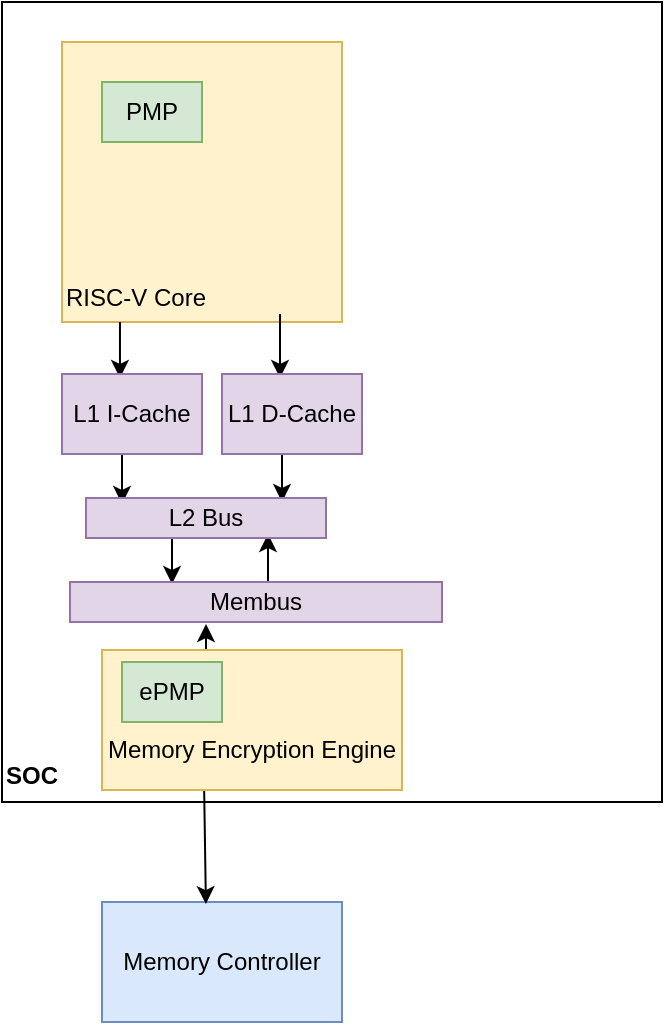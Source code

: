 <mxfile version="25.0.2">
  <diagram name="Page-1" id="iDR1hkrYxR4Sc6TcyPtc">
    <mxGraphModel dx="1114" dy="1027" grid="1" gridSize="10" guides="1" tooltips="1" connect="1" arrows="1" fold="1" page="1" pageScale="1" pageWidth="850" pageHeight="1100" math="0" shadow="0">
      <root>
        <mxCell id="0" />
        <mxCell id="1" parent="0" />
        <mxCell id="zv22zY_G3JI36Ph6f1oR-3" value="&lt;div&gt;&lt;b&gt;&lt;br&gt;&lt;/b&gt;&lt;/div&gt;&lt;b&gt;&lt;div&gt;&lt;b&gt;&lt;br&gt;&lt;/b&gt;&lt;/div&gt;&lt;div&gt;&lt;b&gt;&lt;br&gt;&lt;/b&gt;&lt;/div&gt;&lt;div&gt;&lt;b&gt;&lt;br&gt;&lt;/b&gt;&lt;/div&gt;&lt;div&gt;&lt;b&gt;&lt;br&gt;&lt;/b&gt;&lt;/div&gt;&lt;div&gt;&lt;b&gt;&lt;br&gt;&lt;/b&gt;&lt;/div&gt;&lt;div&gt;&lt;b&gt;&lt;br&gt;&lt;/b&gt;&lt;/div&gt;&lt;div&gt;&lt;b&gt;&lt;br&gt;&lt;/b&gt;&lt;/div&gt;&lt;div&gt;&lt;b&gt;&lt;br&gt;&lt;/b&gt;&lt;/div&gt;&lt;div&gt;&lt;b&gt;&lt;br&gt;&lt;/b&gt;&lt;/div&gt;&lt;div&gt;&lt;b&gt;&lt;br&gt;&lt;/b&gt;&lt;/div&gt;&lt;div&gt;&lt;b&gt;&lt;br&gt;&lt;/b&gt;&lt;/div&gt;&lt;div&gt;&lt;b&gt;&lt;br&gt;&lt;/b&gt;&lt;/div&gt;&lt;div&gt;&lt;b&gt;&lt;br&gt;&lt;/b&gt;&lt;/div&gt;&lt;div&gt;&lt;b&gt;&lt;br&gt;&lt;/b&gt;&lt;/div&gt;&lt;div&gt;&lt;b&gt;&lt;br&gt;&lt;/b&gt;&lt;/div&gt;&lt;div&gt;&lt;b&gt;&lt;br&gt;&lt;/b&gt;&lt;/div&gt;&lt;div&gt;&lt;b&gt;&lt;br&gt;&lt;/b&gt;&lt;/div&gt;&lt;div&gt;&lt;b&gt;&lt;br&gt;&lt;/b&gt;&lt;/div&gt;&lt;div&gt;&lt;b&gt;&lt;br&gt;&lt;/b&gt;&lt;/div&gt;&lt;div&gt;&lt;b&gt;&lt;br&gt;&lt;/b&gt;&lt;/div&gt;&lt;div&gt;&lt;b&gt;&lt;br&gt;&lt;/b&gt;&lt;/div&gt;&lt;div&gt;&lt;b&gt;&lt;br&gt;&lt;/b&gt;&lt;/div&gt;&lt;div&gt;&lt;b&gt;&lt;br&gt;&lt;/b&gt;&lt;/div&gt;&lt;div&gt;&lt;b&gt;&lt;br&gt;&lt;/b&gt;&lt;/div&gt;&lt;div&gt;&lt;b&gt;&lt;br&gt;&lt;/b&gt;&lt;/div&gt;SOC&lt;/b&gt;" style="rounded=0;whiteSpace=wrap;html=1;align=left;" parent="1" vertex="1">
          <mxGeometry x="160" y="160" width="330" height="400" as="geometry" />
        </mxCell>
        <mxCell id="zv22zY_G3JI36Ph6f1oR-1" value="&lt;div&gt;&lt;br&gt;&lt;/div&gt;&lt;div&gt;&lt;br&gt;&lt;/div&gt;&lt;div&gt;&lt;br&gt;&lt;/div&gt;&lt;div&gt;&lt;br&gt;&lt;/div&gt;&lt;div&gt;&lt;br&gt;&lt;/div&gt;&lt;div&gt;&lt;br&gt;&lt;/div&gt;&lt;div&gt;&lt;br&gt;&lt;/div&gt;&lt;div&gt;&lt;br&gt;&lt;/div&gt;RISC-V Core" style="whiteSpace=wrap;html=1;aspect=fixed;fillColor=#fff2cc;strokeColor=#d6b656;align=left;" parent="1" vertex="1">
          <mxGeometry x="190" y="180" width="140" height="140" as="geometry" />
        </mxCell>
        <mxCell id="zv22zY_G3JI36Ph6f1oR-2" value="PMP" style="rounded=0;whiteSpace=wrap;html=1;fillColor=#d5e8d4;strokeColor=#82b366;" parent="1" vertex="1">
          <mxGeometry x="210" y="200" width="50" height="30" as="geometry" />
        </mxCell>
        <mxCell id="zv22zY_G3JI36Ph6f1oR-11" value="" style="endArrow=classic;html=1;rounded=0;entryX=0.414;entryY=0.05;entryDx=0;entryDy=0;entryPerimeter=0;exitX=0.207;exitY=1;exitDx=0;exitDy=0;exitPerimeter=0;" parent="1" edge="1">
          <mxGeometry width="50" height="50" relative="1" as="geometry">
            <mxPoint x="300" y="378" as="sourcePoint" />
            <mxPoint x="300" y="410" as="targetPoint" />
          </mxGeometry>
        </mxCell>
        <mxCell id="zv22zY_G3JI36Ph6f1oR-9" value="" style="endArrow=classic;html=1;rounded=0;entryX=0.414;entryY=0.05;entryDx=0;entryDy=0;entryPerimeter=0;exitX=0.207;exitY=1;exitDx=0;exitDy=0;exitPerimeter=0;" parent="1" source="zv22zY_G3JI36Ph6f1oR-1" target="zv22zY_G3JI36Ph6f1oR-4" edge="1">
          <mxGeometry width="50" height="50" relative="1" as="geometry">
            <mxPoint x="214.286" y="320" as="sourcePoint" />
            <mxPoint x="210" y="260" as="targetPoint" />
          </mxGeometry>
        </mxCell>
        <mxCell id="zv22zY_G3JI36Ph6f1oR-10" value="" style="endArrow=classic;html=1;rounded=0;entryX=0.414;entryY=0.05;entryDx=0;entryDy=0;entryPerimeter=0;exitX=0.207;exitY=1;exitDx=0;exitDy=0;exitPerimeter=0;" parent="1" edge="1">
          <mxGeometry width="50" height="50" relative="1" as="geometry">
            <mxPoint x="299" y="316" as="sourcePoint" />
            <mxPoint x="299" y="348" as="targetPoint" />
          </mxGeometry>
        </mxCell>
        <mxCell id="zv22zY_G3JI36Ph6f1oR-5" value="L1 D-Cache" style="rounded=0;whiteSpace=wrap;html=1;fillColor=#e1d5e7;strokeColor=#9673a6;" parent="1" vertex="1">
          <mxGeometry x="270" y="346" width="70" height="40" as="geometry" />
        </mxCell>
        <mxCell id="zv22zY_G3JI36Ph6f1oR-12" value="" style="endArrow=classic;html=1;rounded=0;entryX=0.414;entryY=0.05;entryDx=0;entryDy=0;entryPerimeter=0;exitX=0.207;exitY=1;exitDx=0;exitDy=0;exitPerimeter=0;" parent="1" edge="1">
          <mxGeometry width="50" height="50" relative="1" as="geometry">
            <mxPoint x="220" y="379" as="sourcePoint" />
            <mxPoint x="220" y="411" as="targetPoint" />
          </mxGeometry>
        </mxCell>
        <mxCell id="zv22zY_G3JI36Ph6f1oR-4" value="L1 I-Cache" style="rounded=0;whiteSpace=wrap;html=1;fillColor=#e1d5e7;strokeColor=#9673a6;" parent="1" vertex="1">
          <mxGeometry x="190" y="346" width="70" height="40" as="geometry" />
        </mxCell>
        <mxCell id="zv22zY_G3JI36Ph6f1oR-13" value="" style="endArrow=classic;html=1;rounded=0;entryX=0.414;entryY=0.05;entryDx=0;entryDy=0;entryPerimeter=0;exitX=0.207;exitY=1;exitDx=0;exitDy=0;exitPerimeter=0;" parent="1" edge="1">
          <mxGeometry width="50" height="50" relative="1" as="geometry">
            <mxPoint x="245" y="419" as="sourcePoint" />
            <mxPoint x="245" y="451" as="targetPoint" />
          </mxGeometry>
        </mxCell>
        <mxCell id="zv22zY_G3JI36Ph6f1oR-14" value="" style="endArrow=classic;html=1;rounded=0;entryX=0.414;entryY=0.05;entryDx=0;entryDy=0;entryPerimeter=0;exitX=0.207;exitY=1;exitDx=0;exitDy=0;exitPerimeter=0;" parent="1" edge="1">
          <mxGeometry width="50" height="50" relative="1" as="geometry">
            <mxPoint x="293" y="458" as="sourcePoint" />
            <mxPoint x="293" y="426" as="targetPoint" />
          </mxGeometry>
        </mxCell>
        <mxCell id="zv22zY_G3JI36Ph6f1oR-7" value="Membus" style="rounded=0;whiteSpace=wrap;html=1;fillColor=#e1d5e7;strokeColor=#9673a6;" parent="1" vertex="1">
          <mxGeometry x="194" y="450" width="186" height="20" as="geometry" />
        </mxCell>
        <mxCell id="zv22zY_G3JI36Ph6f1oR-6" value="L2 Bus" style="rounded=0;whiteSpace=wrap;html=1;fillColor=#e1d5e7;strokeColor=#9673a6;" parent="1" vertex="1">
          <mxGeometry x="202" y="408" width="120" height="20" as="geometry" />
        </mxCell>
        <mxCell id="zv22zY_G3JI36Ph6f1oR-17" value="" style="endArrow=classic;html=1;rounded=0;entryX=0.414;entryY=0.05;entryDx=0;entryDy=0;entryPerimeter=0;exitX=0.207;exitY=1;exitDx=0;exitDy=0;exitPerimeter=0;" parent="1" edge="1">
          <mxGeometry width="50" height="50" relative="1" as="geometry">
            <mxPoint x="262" y="503" as="sourcePoint" />
            <mxPoint x="262" y="471" as="targetPoint" />
          </mxGeometry>
        </mxCell>
        <mxCell id="zv22zY_G3JI36Ph6f1oR-19" value="Memory Controller" style="rounded=0;whiteSpace=wrap;html=1;fillColor=#dae8fc;strokeColor=#6c8ebf;" parent="1" vertex="1">
          <mxGeometry x="210" y="610" width="120" height="60" as="geometry" />
        </mxCell>
        <mxCell id="zv22zY_G3JI36Ph6f1oR-20" value="" style="endArrow=classic;html=1;rounded=0;exitX=0.207;exitY=1;exitDx=0;exitDy=0;exitPerimeter=0;entryX=0.433;entryY=0.017;entryDx=0;entryDy=0;entryPerimeter=0;" parent="1" target="zv22zY_G3JI36Ph6f1oR-19" edge="1">
          <mxGeometry width="50" height="50" relative="1" as="geometry">
            <mxPoint x="261" y="549" as="sourcePoint" />
            <mxPoint x="260" y="607" as="targetPoint" />
          </mxGeometry>
        </mxCell>
        <mxCell id="zv22zY_G3JI36Ph6f1oR-8" value="&lt;div&gt;&lt;br&gt;&lt;/div&gt;&lt;div&gt;&lt;br&gt;&lt;/div&gt;Memory Encryption Engine" style="rounded=0;whiteSpace=wrap;html=1;fillColor=#fff2cc;strokeColor=#d6b656;" parent="1" vertex="1">
          <mxGeometry x="210" y="484" width="150" height="70" as="geometry" />
        </mxCell>
        <mxCell id="vX__yqWVp_Kvm6wbMCWn-1" value="ePMP" style="rounded=0;whiteSpace=wrap;html=1;fillColor=#d5e8d4;strokeColor=#82b366;" vertex="1" parent="1">
          <mxGeometry x="220" y="490" width="50" height="30" as="geometry" />
        </mxCell>
      </root>
    </mxGraphModel>
  </diagram>
</mxfile>
